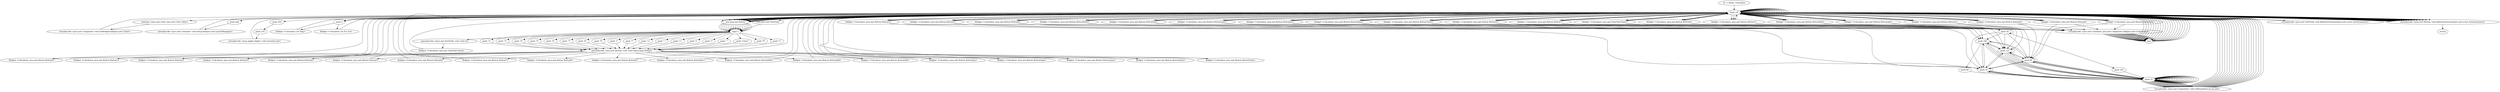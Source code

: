 digraph "" {
    "r0 := @this: Calculator"
    "load.r r0"
    "r0 := @this: Calculator"->"load.r r0";
    "staticget <java.awt.Color: java.awt.Color white>"
    "load.r r0"->"staticget <java.awt.Color: java.awt.Color white>";
    "virtualinvoke <java.awt.Component: void setBackground(java.awt.Color)>"
    "staticget <java.awt.Color: java.awt.Color white>"->"virtualinvoke <java.awt.Component: void setBackground(java.awt.Color)>";
    "virtualinvoke <java.awt.Component: void setBackground(java.awt.Color)>"->"load.r r0";
    "push null"
    "load.r r0"->"push null";
    "virtualinvoke <java.awt.Container: void setLayout(java.awt.LayoutManager)>"
    "push null"->"virtualinvoke <java.awt.Container: void setLayout(java.awt.LayoutManager)>";
    "virtualinvoke <java.awt.Container: void setLayout(java.awt.LayoutManager)>"->"load.r r0";
    "push 205"
    "load.r r0"->"push 205";
    "push 210"
    "push 205"->"push 210";
    "virtualinvoke <java.applet.Applet: void resize(int,int)>"
    "push 210"->"virtualinvoke <java.applet.Applet: void resize(int,int)>";
    "virtualinvoke <java.applet.Applet: void resize(int,int)>"->"load.r r0";
    "push 0"
    "load.r r0"->"push 0";
    "fieldput <Calculator: int Flag>"
    "push 0"->"fieldput <Calculator: int Flag>";
    "fieldput <Calculator: int Flag>"->"load.r r0";
    "load.r r0"->"push 0";
    "fieldput <Calculator: int Err_lve>"
    "push 0"->"fieldput <Calculator: int Err_lve>";
    "fieldput <Calculator: int Err_lve>"->"load.r r0";
    "new java.awt.TextField"
    "load.r r0"->"new java.awt.TextField";
    "dup1.r"
    "new java.awt.TextField"->"dup1.r";
    "specialinvoke <java.awt.TextField: void <init>()>"
    "dup1.r"->"specialinvoke <java.awt.TextField: void <init>()>";
    "fieldput <Calculator: java.awt.TextField Panel>"
    "specialinvoke <java.awt.TextField: void <init>()>"->"fieldput <Calculator: java.awt.TextField Panel>";
    "fieldput <Calculator: java.awt.TextField Panel>"->"load.r r0";
    "fieldget <Calculator: java.awt.TextField Panel>"
    "load.r r0"->"fieldget <Calculator: java.awt.TextField Panel>";
    "push 20"
    "fieldget <Calculator: java.awt.TextField Panel>"->"push 20";
    "push 20"->"push 20";
    "push 165"
    "push 20"->"push 165";
    "push 25"
    "push 165"->"push 25";
    "virtualinvoke <java.awt.Component: void setBounds(int,int,int,int)>"
    "push 25"->"virtualinvoke <java.awt.Component: void setBounds(int,int,int,int)>";
    "virtualinvoke <java.awt.Component: void setBounds(int,int,int,int)>"->"load.r r0";
    "load.r r0"->"load.r r0";
    "load.r r0"->"fieldget <Calculator: java.awt.TextField Panel>";
    "virtualinvoke <java.awt.Container: java.awt.Component add(java.awt.Component)>"
    "fieldget <Calculator: java.awt.TextField Panel>"->"virtualinvoke <java.awt.Container: java.awt.Component add(java.awt.Component)>";
    "pop"
    "virtualinvoke <java.awt.Container: java.awt.Component add(java.awt.Component)>"->"pop";
    "pop"->"load.r r0";
    "new java.awt.Button"
    "load.r r0"->"new java.awt.Button";
    "new java.awt.Button"->"dup1.r";
    "push \"0\""
    "dup1.r"->"push \"0\"";
    "specialinvoke <java.awt.Button: void <init>(java.lang.String)>"
    "push \"0\""->"specialinvoke <java.awt.Button: void <init>(java.lang.String)>";
    "fieldput <Calculator: java.awt.Button Button0>"
    "specialinvoke <java.awt.Button: void <init>(java.lang.String)>"->"fieldput <Calculator: java.awt.Button Button0>";
    "fieldput <Calculator: java.awt.Button Button0>"->"load.r r0";
    "fieldget <Calculator: java.awt.Button Button0>"
    "load.r r0"->"fieldget <Calculator: java.awt.Button Button0>";
    "fieldget <Calculator: java.awt.Button Button0>"->"push 20";
    "push 160"
    "push 20"->"push 160";
    "push 160"->"push 25";
    "push 25"->"push 25";
    "push 25"->"virtualinvoke <java.awt.Component: void setBounds(int,int,int,int)>";
    "virtualinvoke <java.awt.Component: void setBounds(int,int,int,int)>"->"load.r r0";
    "load.r r0"->"load.r r0";
    "load.r r0"->"fieldget <Calculator: java.awt.Button Button0>";
    "fieldget <Calculator: java.awt.Button Button0>"->"virtualinvoke <java.awt.Container: java.awt.Component add(java.awt.Component)>";
    "virtualinvoke <java.awt.Container: java.awt.Component add(java.awt.Component)>"->"pop";
    "pop"->"load.r r0";
    "load.r r0"->"new java.awt.Button";
    "new java.awt.Button"->"dup1.r";
    "push \"1\""
    "dup1.r"->"push \"1\"";
    "push \"1\""->"specialinvoke <java.awt.Button: void <init>(java.lang.String)>";
    "fieldput <Calculator: java.awt.Button Button1>"
    "specialinvoke <java.awt.Button: void <init>(java.lang.String)>"->"fieldput <Calculator: java.awt.Button Button1>";
    "fieldput <Calculator: java.awt.Button Button1>"->"load.r r0";
    "fieldget <Calculator: java.awt.Button Button1>"
    "load.r r0"->"fieldget <Calculator: java.awt.Button Button1>";
    "fieldget <Calculator: java.awt.Button Button1>"->"push 20";
    "push 125"
    "push 20"->"push 125";
    "push 125"->"push 25";
    "push 25"->"push 25";
    "push 25"->"virtualinvoke <java.awt.Component: void setBounds(int,int,int,int)>";
    "virtualinvoke <java.awt.Component: void setBounds(int,int,int,int)>"->"load.r r0";
    "load.r r0"->"load.r r0";
    "load.r r0"->"fieldget <Calculator: java.awt.Button Button1>";
    "fieldget <Calculator: java.awt.Button Button1>"->"virtualinvoke <java.awt.Container: java.awt.Component add(java.awt.Component)>";
    "virtualinvoke <java.awt.Container: java.awt.Component add(java.awt.Component)>"->"pop";
    "pop"->"load.r r0";
    "load.r r0"->"new java.awt.Button";
    "new java.awt.Button"->"dup1.r";
    "push \"2\""
    "dup1.r"->"push \"2\"";
    "push \"2\""->"specialinvoke <java.awt.Button: void <init>(java.lang.String)>";
    "fieldput <Calculator: java.awt.Button Button2>"
    "specialinvoke <java.awt.Button: void <init>(java.lang.String)>"->"fieldput <Calculator: java.awt.Button Button2>";
    "fieldput <Calculator: java.awt.Button Button2>"->"load.r r0";
    "fieldget <Calculator: java.awt.Button Button2>"
    "load.r r0"->"fieldget <Calculator: java.awt.Button Button2>";
    "push 55"
    "fieldget <Calculator: java.awt.Button Button2>"->"push 55";
    "push 55"->"push 125";
    "push 125"->"push 25";
    "push 25"->"push 25";
    "push 25"->"virtualinvoke <java.awt.Component: void setBounds(int,int,int,int)>";
    "virtualinvoke <java.awt.Component: void setBounds(int,int,int,int)>"->"load.r r0";
    "load.r r0"->"load.r r0";
    "load.r r0"->"fieldget <Calculator: java.awt.Button Button2>";
    "fieldget <Calculator: java.awt.Button Button2>"->"virtualinvoke <java.awt.Container: java.awt.Component add(java.awt.Component)>";
    "virtualinvoke <java.awt.Container: java.awt.Component add(java.awt.Component)>"->"pop";
    "pop"->"load.r r0";
    "load.r r0"->"new java.awt.Button";
    "new java.awt.Button"->"dup1.r";
    "push \"3\""
    "dup1.r"->"push \"3\"";
    "push \"3\""->"specialinvoke <java.awt.Button: void <init>(java.lang.String)>";
    "fieldput <Calculator: java.awt.Button Button3>"
    "specialinvoke <java.awt.Button: void <init>(java.lang.String)>"->"fieldput <Calculator: java.awt.Button Button3>";
    "fieldput <Calculator: java.awt.Button Button3>"->"load.r r0";
    "fieldget <Calculator: java.awt.Button Button3>"
    "load.r r0"->"fieldget <Calculator: java.awt.Button Button3>";
    "push 90"
    "fieldget <Calculator: java.awt.Button Button3>"->"push 90";
    "push 90"->"push 125";
    "push 125"->"push 25";
    "push 25"->"push 25";
    "push 25"->"virtualinvoke <java.awt.Component: void setBounds(int,int,int,int)>";
    "virtualinvoke <java.awt.Component: void setBounds(int,int,int,int)>"->"load.r r0";
    "load.r r0"->"load.r r0";
    "load.r r0"->"fieldget <Calculator: java.awt.Button Button3>";
    "fieldget <Calculator: java.awt.Button Button3>"->"virtualinvoke <java.awt.Container: java.awt.Component add(java.awt.Component)>";
    "virtualinvoke <java.awt.Container: java.awt.Component add(java.awt.Component)>"->"pop";
    "pop"->"load.r r0";
    "load.r r0"->"new java.awt.Button";
    "new java.awt.Button"->"dup1.r";
    "push \"4\""
    "dup1.r"->"push \"4\"";
    "push \"4\""->"specialinvoke <java.awt.Button: void <init>(java.lang.String)>";
    "fieldput <Calculator: java.awt.Button Button4>"
    "specialinvoke <java.awt.Button: void <init>(java.lang.String)>"->"fieldput <Calculator: java.awt.Button Button4>";
    "fieldput <Calculator: java.awt.Button Button4>"->"load.r r0";
    "fieldget <Calculator: java.awt.Button Button4>"
    "load.r r0"->"fieldget <Calculator: java.awt.Button Button4>";
    "fieldget <Calculator: java.awt.Button Button4>"->"push 20";
    "push 20"->"push 90";
    "push 90"->"push 25";
    "push 25"->"push 25";
    "push 25"->"virtualinvoke <java.awt.Component: void setBounds(int,int,int,int)>";
    "virtualinvoke <java.awt.Component: void setBounds(int,int,int,int)>"->"load.r r0";
    "load.r r0"->"load.r r0";
    "load.r r0"->"fieldget <Calculator: java.awt.Button Button4>";
    "fieldget <Calculator: java.awt.Button Button4>"->"virtualinvoke <java.awt.Container: java.awt.Component add(java.awt.Component)>";
    "virtualinvoke <java.awt.Container: java.awt.Component add(java.awt.Component)>"->"pop";
    "pop"->"load.r r0";
    "load.r r0"->"new java.awt.Button";
    "new java.awt.Button"->"dup1.r";
    "push \"5\""
    "dup1.r"->"push \"5\"";
    "push \"5\""->"specialinvoke <java.awt.Button: void <init>(java.lang.String)>";
    "fieldput <Calculator: java.awt.Button Button5>"
    "specialinvoke <java.awt.Button: void <init>(java.lang.String)>"->"fieldput <Calculator: java.awt.Button Button5>";
    "fieldput <Calculator: java.awt.Button Button5>"->"load.r r0";
    "fieldget <Calculator: java.awt.Button Button5>"
    "load.r r0"->"fieldget <Calculator: java.awt.Button Button5>";
    "fieldget <Calculator: java.awt.Button Button5>"->"push 55";
    "push 55"->"push 90";
    "push 90"->"push 25";
    "push 25"->"push 25";
    "push 25"->"virtualinvoke <java.awt.Component: void setBounds(int,int,int,int)>";
    "virtualinvoke <java.awt.Component: void setBounds(int,int,int,int)>"->"load.r r0";
    "load.r r0"->"load.r r0";
    "load.r r0"->"fieldget <Calculator: java.awt.Button Button5>";
    "fieldget <Calculator: java.awt.Button Button5>"->"virtualinvoke <java.awt.Container: java.awt.Component add(java.awt.Component)>";
    "virtualinvoke <java.awt.Container: java.awt.Component add(java.awt.Component)>"->"pop";
    "pop"->"load.r r0";
    "load.r r0"->"new java.awt.Button";
    "new java.awt.Button"->"dup1.r";
    "push \"6\""
    "dup1.r"->"push \"6\"";
    "push \"6\""->"specialinvoke <java.awt.Button: void <init>(java.lang.String)>";
    "fieldput <Calculator: java.awt.Button Button6>"
    "specialinvoke <java.awt.Button: void <init>(java.lang.String)>"->"fieldput <Calculator: java.awt.Button Button6>";
    "fieldput <Calculator: java.awt.Button Button6>"->"load.r r0";
    "fieldget <Calculator: java.awt.Button Button6>"
    "load.r r0"->"fieldget <Calculator: java.awt.Button Button6>";
    "fieldget <Calculator: java.awt.Button Button6>"->"push 90";
    "push 90"->"push 90";
    "push 90"->"push 25";
    "push 25"->"push 25";
    "push 25"->"virtualinvoke <java.awt.Component: void setBounds(int,int,int,int)>";
    "virtualinvoke <java.awt.Component: void setBounds(int,int,int,int)>"->"load.r r0";
    "load.r r0"->"load.r r0";
    "load.r r0"->"fieldget <Calculator: java.awt.Button Button6>";
    "fieldget <Calculator: java.awt.Button Button6>"->"virtualinvoke <java.awt.Container: java.awt.Component add(java.awt.Component)>";
    "virtualinvoke <java.awt.Container: java.awt.Component add(java.awt.Component)>"->"pop";
    "pop"->"load.r r0";
    "load.r r0"->"new java.awt.Button";
    "new java.awt.Button"->"dup1.r";
    "push \"7\""
    "dup1.r"->"push \"7\"";
    "push \"7\""->"specialinvoke <java.awt.Button: void <init>(java.lang.String)>";
    "fieldput <Calculator: java.awt.Button Button7>"
    "specialinvoke <java.awt.Button: void <init>(java.lang.String)>"->"fieldput <Calculator: java.awt.Button Button7>";
    "fieldput <Calculator: java.awt.Button Button7>"->"load.r r0";
    "fieldget <Calculator: java.awt.Button Button7>"
    "load.r r0"->"fieldget <Calculator: java.awt.Button Button7>";
    "fieldget <Calculator: java.awt.Button Button7>"->"push 20";
    "push 20"->"push 55";
    "push 55"->"push 25";
    "push 25"->"push 25";
    "push 25"->"virtualinvoke <java.awt.Component: void setBounds(int,int,int,int)>";
    "virtualinvoke <java.awt.Component: void setBounds(int,int,int,int)>"->"load.r r0";
    "load.r r0"->"load.r r0";
    "load.r r0"->"fieldget <Calculator: java.awt.Button Button7>";
    "fieldget <Calculator: java.awt.Button Button7>"->"virtualinvoke <java.awt.Container: java.awt.Component add(java.awt.Component)>";
    "virtualinvoke <java.awt.Container: java.awt.Component add(java.awt.Component)>"->"pop";
    "pop"->"load.r r0";
    "load.r r0"->"new java.awt.Button";
    "new java.awt.Button"->"dup1.r";
    "push \"8\""
    "dup1.r"->"push \"8\"";
    "push \"8\""->"specialinvoke <java.awt.Button: void <init>(java.lang.String)>";
    "fieldput <Calculator: java.awt.Button Button8>"
    "specialinvoke <java.awt.Button: void <init>(java.lang.String)>"->"fieldput <Calculator: java.awt.Button Button8>";
    "fieldput <Calculator: java.awt.Button Button8>"->"load.r r0";
    "fieldget <Calculator: java.awt.Button Button8>"
    "load.r r0"->"fieldget <Calculator: java.awt.Button Button8>";
    "fieldget <Calculator: java.awt.Button Button8>"->"push 55";
    "push 55"->"push 55";
    "push 55"->"push 25";
    "push 25"->"push 25";
    "push 25"->"virtualinvoke <java.awt.Component: void setBounds(int,int,int,int)>";
    "virtualinvoke <java.awt.Component: void setBounds(int,int,int,int)>"->"load.r r0";
    "load.r r0"->"load.r r0";
    "load.r r0"->"fieldget <Calculator: java.awt.Button Button8>";
    "fieldget <Calculator: java.awt.Button Button8>"->"virtualinvoke <java.awt.Container: java.awt.Component add(java.awt.Component)>";
    "virtualinvoke <java.awt.Container: java.awt.Component add(java.awt.Component)>"->"pop";
    "pop"->"load.r r0";
    "load.r r0"->"new java.awt.Button";
    "new java.awt.Button"->"dup1.r";
    "push \"9\""
    "dup1.r"->"push \"9\"";
    "push \"9\""->"specialinvoke <java.awt.Button: void <init>(java.lang.String)>";
    "fieldput <Calculator: java.awt.Button Button9>"
    "specialinvoke <java.awt.Button: void <init>(java.lang.String)>"->"fieldput <Calculator: java.awt.Button Button9>";
    "fieldput <Calculator: java.awt.Button Button9>"->"load.r r0";
    "fieldget <Calculator: java.awt.Button Button9>"
    "load.r r0"->"fieldget <Calculator: java.awt.Button Button9>";
    "fieldget <Calculator: java.awt.Button Button9>"->"push 90";
    "push 90"->"push 55";
    "push 55"->"push 25";
    "push 25"->"push 25";
    "push 25"->"virtualinvoke <java.awt.Component: void setBounds(int,int,int,int)>";
    "virtualinvoke <java.awt.Component: void setBounds(int,int,int,int)>"->"load.r r0";
    "load.r r0"->"load.r r0";
    "load.r r0"->"fieldget <Calculator: java.awt.Button Button9>";
    "fieldget <Calculator: java.awt.Button Button9>"->"virtualinvoke <java.awt.Container: java.awt.Component add(java.awt.Component)>";
    "virtualinvoke <java.awt.Container: java.awt.Component add(java.awt.Component)>"->"pop";
    "pop"->"load.r r0";
    "load.r r0"->"new java.awt.Button";
    "new java.awt.Button"->"dup1.r";
    "push \"/\""
    "dup1.r"->"push \"/\"";
    "push \"/\""->"specialinvoke <java.awt.Button: void <init>(java.lang.String)>";
    "fieldput <Calculator: java.awt.Button ButtonDiv>"
    "specialinvoke <java.awt.Button: void <init>(java.lang.String)>"->"fieldput <Calculator: java.awt.Button ButtonDiv>";
    "fieldput <Calculator: java.awt.Button ButtonDiv>"->"load.r r0";
    "fieldget <Calculator: java.awt.Button ButtonDiv>"
    "load.r r0"->"fieldget <Calculator: java.awt.Button ButtonDiv>";
    "fieldget <Calculator: java.awt.Button ButtonDiv>"->"push 160";
    "push 160"->"push 90";
    "push 90"->"push 25";
    "push 25"->"push 25";
    "push 25"->"virtualinvoke <java.awt.Component: void setBounds(int,int,int,int)>";
    "virtualinvoke <java.awt.Component: void setBounds(int,int,int,int)>"->"load.r r0";
    "load.r r0"->"load.r r0";
    "load.r r0"->"fieldget <Calculator: java.awt.Button ButtonDiv>";
    "fieldget <Calculator: java.awt.Button ButtonDiv>"->"virtualinvoke <java.awt.Container: java.awt.Component add(java.awt.Component)>";
    "virtualinvoke <java.awt.Container: java.awt.Component add(java.awt.Component)>"->"pop";
    "pop"->"load.r r0";
    "load.r r0"->"new java.awt.Button";
    "new java.awt.Button"->"dup1.r";
    "push \"*\""
    "dup1.r"->"push \"*\"";
    "push \"*\""->"specialinvoke <java.awt.Button: void <init>(java.lang.String)>";
    "fieldput <Calculator: java.awt.Button ButtonMul>"
    "specialinvoke <java.awt.Button: void <init>(java.lang.String)>"->"fieldput <Calculator: java.awt.Button ButtonMul>";
    "fieldput <Calculator: java.awt.Button ButtonMul>"->"load.r r0";
    "fieldget <Calculator: java.awt.Button ButtonMul>"
    "load.r r0"->"fieldget <Calculator: java.awt.Button ButtonMul>";
    "fieldget <Calculator: java.awt.Button ButtonMul>"->"push 125";
    "push 125"->"push 90";
    "push 90"->"push 25";
    "push 25"->"push 25";
    "push 25"->"virtualinvoke <java.awt.Component: void setBounds(int,int,int,int)>";
    "virtualinvoke <java.awt.Component: void setBounds(int,int,int,int)>"->"load.r r0";
    "load.r r0"->"load.r r0";
    "load.r r0"->"fieldget <Calculator: java.awt.Button ButtonMul>";
    "fieldget <Calculator: java.awt.Button ButtonMul>"->"virtualinvoke <java.awt.Container: java.awt.Component add(java.awt.Component)>";
    "virtualinvoke <java.awt.Container: java.awt.Component add(java.awt.Component)>"->"pop";
    "pop"->"load.r r0";
    "load.r r0"->"new java.awt.Button";
    "new java.awt.Button"->"dup1.r";
    "push \"+\""
    "dup1.r"->"push \"+\"";
    "push \"+\""->"specialinvoke <java.awt.Button: void <init>(java.lang.String)>";
    "fieldput <Calculator: java.awt.Button ButtonAdd>"
    "specialinvoke <java.awt.Button: void <init>(java.lang.String)>"->"fieldput <Calculator: java.awt.Button ButtonAdd>";
    "fieldput <Calculator: java.awt.Button ButtonAdd>"->"load.r r0";
    "fieldget <Calculator: java.awt.Button ButtonAdd>"
    "load.r r0"->"fieldget <Calculator: java.awt.Button ButtonAdd>";
    "fieldget <Calculator: java.awt.Button ButtonAdd>"->"push 125";
    "push 125"->"push 55";
    "push 55"->"push 25";
    "push 25"->"push 25";
    "push 25"->"virtualinvoke <java.awt.Component: void setBounds(int,int,int,int)>";
    "virtualinvoke <java.awt.Component: void setBounds(int,int,int,int)>"->"load.r r0";
    "load.r r0"->"load.r r0";
    "load.r r0"->"fieldget <Calculator: java.awt.Button ButtonAdd>";
    "fieldget <Calculator: java.awt.Button ButtonAdd>"->"virtualinvoke <java.awt.Container: java.awt.Component add(java.awt.Component)>";
    "virtualinvoke <java.awt.Container: java.awt.Component add(java.awt.Component)>"->"pop";
    "pop"->"load.r r0";
    "load.r r0"->"new java.awt.Button";
    "new java.awt.Button"->"dup1.r";
    "push \"-\""
    "dup1.r"->"push \"-\"";
    "push \"-\""->"specialinvoke <java.awt.Button: void <init>(java.lang.String)>";
    "fieldput <Calculator: java.awt.Button ButtonSub>"
    "specialinvoke <java.awt.Button: void <init>(java.lang.String)>"->"fieldput <Calculator: java.awt.Button ButtonSub>";
    "fieldput <Calculator: java.awt.Button ButtonSub>"->"load.r r0";
    "fieldget <Calculator: java.awt.Button ButtonSub>"
    "load.r r0"->"fieldget <Calculator: java.awt.Button ButtonSub>";
    "fieldget <Calculator: java.awt.Button ButtonSub>"->"push 160";
    "push 160"->"push 55";
    "push 55"->"push 25";
    "push 25"->"push 25";
    "push 25"->"virtualinvoke <java.awt.Component: void setBounds(int,int,int,int)>";
    "virtualinvoke <java.awt.Component: void setBounds(int,int,int,int)>"->"load.r r0";
    "load.r r0"->"load.r r0";
    "load.r r0"->"fieldget <Calculator: java.awt.Button ButtonSub>";
    "fieldget <Calculator: java.awt.Button ButtonSub>"->"virtualinvoke <java.awt.Container: java.awt.Component add(java.awt.Component)>";
    "virtualinvoke <java.awt.Container: java.awt.Component add(java.awt.Component)>"->"pop";
    "pop"->"load.r r0";
    "load.r r0"->"new java.awt.Button";
    "new java.awt.Button"->"dup1.r";
    "push \"=\""
    "dup1.r"->"push \"=\"";
    "push \"=\""->"specialinvoke <java.awt.Button: void <init>(java.lang.String)>";
    "fieldput <Calculator: java.awt.Button ButtonAss>"
    "specialinvoke <java.awt.Button: void <init>(java.lang.String)>"->"fieldput <Calculator: java.awt.Button ButtonAss>";
    "fieldput <Calculator: java.awt.Button ButtonAss>"->"load.r r0";
    "fieldget <Calculator: java.awt.Button ButtonAss>"
    "load.r r0"->"fieldget <Calculator: java.awt.Button ButtonAss>";
    "fieldget <Calculator: java.awt.Button ButtonAss>"->"push 90";
    "push 90"->"push 160";
    "push 160"->"push 25";
    "push 25"->"push 25";
    "push 25"->"virtualinvoke <java.awt.Component: void setBounds(int,int,int,int)>";
    "virtualinvoke <java.awt.Component: void setBounds(int,int,int,int)>"->"load.r r0";
    "load.r r0"->"load.r r0";
    "load.r r0"->"fieldget <Calculator: java.awt.Button ButtonAss>";
    "fieldget <Calculator: java.awt.Button ButtonAss>"->"virtualinvoke <java.awt.Container: java.awt.Component add(java.awt.Component)>";
    "virtualinvoke <java.awt.Container: java.awt.Component add(java.awt.Component)>"->"pop";
    "pop"->"load.r r0";
    "load.r r0"->"new java.awt.Button";
    "new java.awt.Button"->"dup1.r";
    "push \"(\""
    "dup1.r"->"push \"(\"";
    "push \"(\""->"specialinvoke <java.awt.Button: void <init>(java.lang.String)>";
    "fieldput <Calculator: java.awt.Button ButtonOpar>"
    "specialinvoke <java.awt.Button: void <init>(java.lang.String)>"->"fieldput <Calculator: java.awt.Button ButtonOpar>";
    "fieldput <Calculator: java.awt.Button ButtonOpar>"->"load.r r0";
    "fieldget <Calculator: java.awt.Button ButtonOpar>"
    "load.r r0"->"fieldget <Calculator: java.awt.Button ButtonOpar>";
    "fieldget <Calculator: java.awt.Button ButtonOpar>"->"push 125";
    "push 125"->"push 125";
    "push 125"->"push 25";
    "push 25"->"push 25";
    "push 25"->"virtualinvoke <java.awt.Component: void setBounds(int,int,int,int)>";
    "virtualinvoke <java.awt.Component: void setBounds(int,int,int,int)>"->"load.r r0";
    "load.r r0"->"load.r r0";
    "load.r r0"->"fieldget <Calculator: java.awt.Button ButtonOpar>";
    "fieldget <Calculator: java.awt.Button ButtonOpar>"->"virtualinvoke <java.awt.Container: java.awt.Component add(java.awt.Component)>";
    "virtualinvoke <java.awt.Container: java.awt.Component add(java.awt.Component)>"->"pop";
    "pop"->"load.r r0";
    "load.r r0"->"new java.awt.Button";
    "new java.awt.Button"->"dup1.r";
    "push \")\""
    "dup1.r"->"push \")\"";
    "push \")\""->"specialinvoke <java.awt.Button: void <init>(java.lang.String)>";
    "fieldput <Calculator: java.awt.Button ButtonCpar>"
    "specialinvoke <java.awt.Button: void <init>(java.lang.String)>"->"fieldput <Calculator: java.awt.Button ButtonCpar>";
    "fieldput <Calculator: java.awt.Button ButtonCpar>"->"load.r r0";
    "fieldget <Calculator: java.awt.Button ButtonCpar>"
    "load.r r0"->"fieldget <Calculator: java.awt.Button ButtonCpar>";
    "fieldget <Calculator: java.awt.Button ButtonCpar>"->"push 160";
    "push 160"->"push 125";
    "push 125"->"push 25";
    "push 25"->"push 25";
    "push 25"->"virtualinvoke <java.awt.Component: void setBounds(int,int,int,int)>";
    "virtualinvoke <java.awt.Component: void setBounds(int,int,int,int)>"->"load.r r0";
    "load.r r0"->"load.r r0";
    "load.r r0"->"fieldget <Calculator: java.awt.Button ButtonCpar>";
    "fieldget <Calculator: java.awt.Button ButtonCpar>"->"virtualinvoke <java.awt.Container: java.awt.Component add(java.awt.Component)>";
    "virtualinvoke <java.awt.Container: java.awt.Component add(java.awt.Component)>"->"pop";
    "pop"->"load.r r0";
    "load.r r0"->"new java.awt.Button";
    "new java.awt.Button"->"dup1.r";
    "push \".\""
    "dup1.r"->"push \".\"";
    "push \".\""->"specialinvoke <java.awt.Button: void <init>(java.lang.String)>";
    "fieldput <Calculator: java.awt.Button ButtonPoint>"
    "specialinvoke <java.awt.Button: void <init>(java.lang.String)>"->"fieldput <Calculator: java.awt.Button ButtonPoint>";
    "fieldput <Calculator: java.awt.Button ButtonPoint>"->"load.r r0";
    "fieldget <Calculator: java.awt.Button ButtonPoint>"
    "load.r r0"->"fieldget <Calculator: java.awt.Button ButtonPoint>";
    "fieldget <Calculator: java.awt.Button ButtonPoint>"->"push 55";
    "push 55"->"push 160";
    "push 160"->"push 25";
    "push 25"->"push 25";
    "push 25"->"virtualinvoke <java.awt.Component: void setBounds(int,int,int,int)>";
    "virtualinvoke <java.awt.Component: void setBounds(int,int,int,int)>"->"load.r r0";
    "load.r r0"->"load.r r0";
    "load.r r0"->"fieldget <Calculator: java.awt.Button ButtonPoint>";
    "fieldget <Calculator: java.awt.Button ButtonPoint>"->"virtualinvoke <java.awt.Container: java.awt.Component add(java.awt.Component)>";
    "virtualinvoke <java.awt.Container: java.awt.Component add(java.awt.Component)>"->"pop";
    "pop"->"load.r r0";
    "load.r r0"->"new java.awt.Button";
    "new java.awt.Button"->"dup1.r";
    "push \"Clear\""
    "dup1.r"->"push \"Clear\"";
    "push \"Clear\""->"specialinvoke <java.awt.Button: void <init>(java.lang.String)>";
    "fieldput <Calculator: java.awt.Button ButtonClear>"
    "specialinvoke <java.awt.Button: void <init>(java.lang.String)>"->"fieldput <Calculator: java.awt.Button ButtonClear>";
    "fieldput <Calculator: java.awt.Button ButtonClear>"->"load.r r0";
    "fieldget <Calculator: java.awt.Button ButtonClear>"
    "load.r r0"->"fieldget <Calculator: java.awt.Button ButtonClear>";
    "fieldget <Calculator: java.awt.Button ButtonClear>"->"push 125";
    "push 125"->"push 160";
    "push 60"
    "push 160"->"push 60";
    "push 60"->"push 25";
    "push 25"->"virtualinvoke <java.awt.Component: void setBounds(int,int,int,int)>";
    "virtualinvoke <java.awt.Component: void setBounds(int,int,int,int)>"->"load.r r0";
    "load.r r0"->"load.r r0";
    "load.r r0"->"fieldget <Calculator: java.awt.Button ButtonClear>";
    "fieldget <Calculator: java.awt.Button ButtonClear>"->"virtualinvoke <java.awt.Container: java.awt.Component add(java.awt.Component)>";
    "virtualinvoke <java.awt.Container: java.awt.Component add(java.awt.Component)>"->"pop";
    "pop"->"load.r r0";
    "load.r r0"->"fieldget <Calculator: java.awt.TextField Panel>";
    "fieldget <Calculator: java.awt.TextField Panel>"->"load.r r0";
    "virtualinvoke <java.awt.TextField: void addActionListener(java.awt.event.ActionListener)>"
    "load.r r0"->"virtualinvoke <java.awt.TextField: void addActionListener(java.awt.event.ActionListener)>";
    "virtualinvoke <java.awt.TextField: void addActionListener(java.awt.event.ActionListener)>"->"load.r r0";
    "load.r r0"->"fieldget <Calculator: java.awt.Button Button0>";
    "fieldget <Calculator: java.awt.Button Button0>"->"load.r r0";
    "virtualinvoke <java.awt.Button: void addActionListener(java.awt.event.ActionListener)>"
    "load.r r0"->"virtualinvoke <java.awt.Button: void addActionListener(java.awt.event.ActionListener)>";
    "virtualinvoke <java.awt.Button: void addActionListener(java.awt.event.ActionListener)>"->"load.r r0";
    "load.r r0"->"fieldget <Calculator: java.awt.Button Button1>";
    "fieldget <Calculator: java.awt.Button Button1>"->"load.r r0";
    "load.r r0"->"virtualinvoke <java.awt.Button: void addActionListener(java.awt.event.ActionListener)>";
    "virtualinvoke <java.awt.Button: void addActionListener(java.awt.event.ActionListener)>"->"load.r r0";
    "load.r r0"->"fieldget <Calculator: java.awt.Button Button2>";
    "fieldget <Calculator: java.awt.Button Button2>"->"load.r r0";
    "load.r r0"->"virtualinvoke <java.awt.Button: void addActionListener(java.awt.event.ActionListener)>";
    "virtualinvoke <java.awt.Button: void addActionListener(java.awt.event.ActionListener)>"->"load.r r0";
    "load.r r0"->"fieldget <Calculator: java.awt.Button Button3>";
    "fieldget <Calculator: java.awt.Button Button3>"->"load.r r0";
    "load.r r0"->"virtualinvoke <java.awt.Button: void addActionListener(java.awt.event.ActionListener)>";
    "virtualinvoke <java.awt.Button: void addActionListener(java.awt.event.ActionListener)>"->"load.r r0";
    "load.r r0"->"fieldget <Calculator: java.awt.Button Button4>";
    "fieldget <Calculator: java.awt.Button Button4>"->"load.r r0";
    "load.r r0"->"virtualinvoke <java.awt.Button: void addActionListener(java.awt.event.ActionListener)>";
    "virtualinvoke <java.awt.Button: void addActionListener(java.awt.event.ActionListener)>"->"load.r r0";
    "load.r r0"->"fieldget <Calculator: java.awt.Button Button5>";
    "fieldget <Calculator: java.awt.Button Button5>"->"load.r r0";
    "load.r r0"->"virtualinvoke <java.awt.Button: void addActionListener(java.awt.event.ActionListener)>";
    "virtualinvoke <java.awt.Button: void addActionListener(java.awt.event.ActionListener)>"->"load.r r0";
    "load.r r0"->"fieldget <Calculator: java.awt.Button Button6>";
    "fieldget <Calculator: java.awt.Button Button6>"->"load.r r0";
    "load.r r0"->"virtualinvoke <java.awt.Button: void addActionListener(java.awt.event.ActionListener)>";
    "virtualinvoke <java.awt.Button: void addActionListener(java.awt.event.ActionListener)>"->"load.r r0";
    "load.r r0"->"fieldget <Calculator: java.awt.Button Button7>";
    "fieldget <Calculator: java.awt.Button Button7>"->"load.r r0";
    "load.r r0"->"virtualinvoke <java.awt.Button: void addActionListener(java.awt.event.ActionListener)>";
    "virtualinvoke <java.awt.Button: void addActionListener(java.awt.event.ActionListener)>"->"load.r r0";
    "load.r r0"->"fieldget <Calculator: java.awt.Button Button8>";
    "fieldget <Calculator: java.awt.Button Button8>"->"load.r r0";
    "load.r r0"->"virtualinvoke <java.awt.Button: void addActionListener(java.awt.event.ActionListener)>";
    "virtualinvoke <java.awt.Button: void addActionListener(java.awt.event.ActionListener)>"->"load.r r0";
    "load.r r0"->"fieldget <Calculator: java.awt.Button Button9>";
    "fieldget <Calculator: java.awt.Button Button9>"->"load.r r0";
    "load.r r0"->"virtualinvoke <java.awt.Button: void addActionListener(java.awt.event.ActionListener)>";
    "virtualinvoke <java.awt.Button: void addActionListener(java.awt.event.ActionListener)>"->"load.r r0";
    "load.r r0"->"fieldget <Calculator: java.awt.Button ButtonDiv>";
    "fieldget <Calculator: java.awt.Button ButtonDiv>"->"load.r r0";
    "load.r r0"->"virtualinvoke <java.awt.Button: void addActionListener(java.awt.event.ActionListener)>";
    "virtualinvoke <java.awt.Button: void addActionListener(java.awt.event.ActionListener)>"->"load.r r0";
    "load.r r0"->"fieldget <Calculator: java.awt.Button ButtonMul>";
    "fieldget <Calculator: java.awt.Button ButtonMul>"->"load.r r0";
    "load.r r0"->"virtualinvoke <java.awt.Button: void addActionListener(java.awt.event.ActionListener)>";
    "virtualinvoke <java.awt.Button: void addActionListener(java.awt.event.ActionListener)>"->"load.r r0";
    "load.r r0"->"fieldget <Calculator: java.awt.Button ButtonAdd>";
    "fieldget <Calculator: java.awt.Button ButtonAdd>"->"load.r r0";
    "load.r r0"->"virtualinvoke <java.awt.Button: void addActionListener(java.awt.event.ActionListener)>";
    "virtualinvoke <java.awt.Button: void addActionListener(java.awt.event.ActionListener)>"->"load.r r0";
    "load.r r0"->"fieldget <Calculator: java.awt.Button ButtonSub>";
    "fieldget <Calculator: java.awt.Button ButtonSub>"->"load.r r0";
    "load.r r0"->"virtualinvoke <java.awt.Button: void addActionListener(java.awt.event.ActionListener)>";
    "virtualinvoke <java.awt.Button: void addActionListener(java.awt.event.ActionListener)>"->"load.r r0";
    "load.r r0"->"fieldget <Calculator: java.awt.Button ButtonAss>";
    "fieldget <Calculator: java.awt.Button ButtonAss>"->"load.r r0";
    "load.r r0"->"virtualinvoke <java.awt.Button: void addActionListener(java.awt.event.ActionListener)>";
    "virtualinvoke <java.awt.Button: void addActionListener(java.awt.event.ActionListener)>"->"load.r r0";
    "load.r r0"->"fieldget <Calculator: java.awt.Button ButtonOpar>";
    "fieldget <Calculator: java.awt.Button ButtonOpar>"->"load.r r0";
    "load.r r0"->"virtualinvoke <java.awt.Button: void addActionListener(java.awt.event.ActionListener)>";
    "virtualinvoke <java.awt.Button: void addActionListener(java.awt.event.ActionListener)>"->"load.r r0";
    "load.r r0"->"fieldget <Calculator: java.awt.Button ButtonCpar>";
    "fieldget <Calculator: java.awt.Button ButtonCpar>"->"load.r r0";
    "load.r r0"->"virtualinvoke <java.awt.Button: void addActionListener(java.awt.event.ActionListener)>";
    "virtualinvoke <java.awt.Button: void addActionListener(java.awt.event.ActionListener)>"->"load.r r0";
    "load.r r0"->"fieldget <Calculator: java.awt.Button ButtonPoint>";
    "fieldget <Calculator: java.awt.Button ButtonPoint>"->"load.r r0";
    "load.r r0"->"virtualinvoke <java.awt.Button: void addActionListener(java.awt.event.ActionListener)>";
    "virtualinvoke <java.awt.Button: void addActionListener(java.awt.event.ActionListener)>"->"load.r r0";
    "load.r r0"->"fieldget <Calculator: java.awt.Button ButtonClear>";
    "fieldget <Calculator: java.awt.Button ButtonClear>"->"load.r r0";
    "load.r r0"->"virtualinvoke <java.awt.Button: void addActionListener(java.awt.event.ActionListener)>";
    "return"
    "virtualinvoke <java.awt.Button: void addActionListener(java.awt.event.ActionListener)>"->"return";
}
